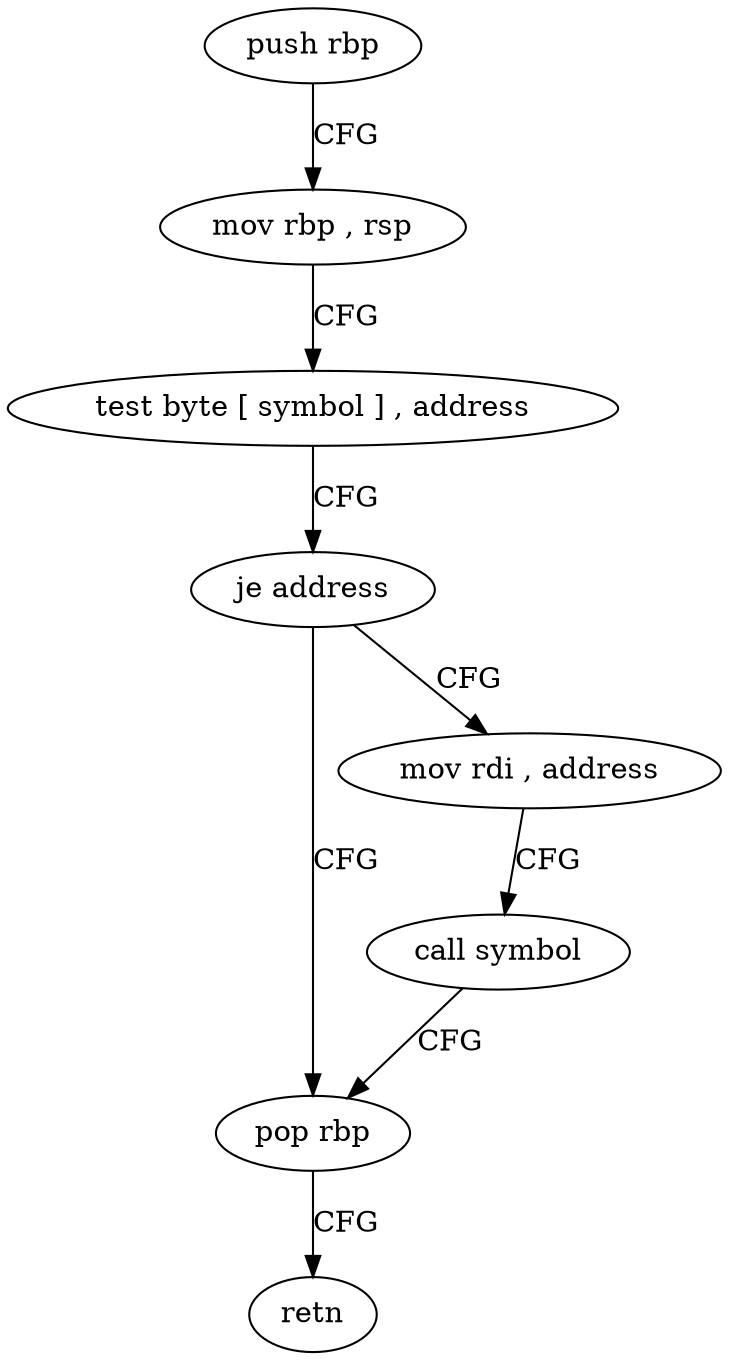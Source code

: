 digraph "func" {
"4229616" [label = "push rbp" ]
"4229617" [label = "mov rbp , rsp" ]
"4229620" [label = "test byte [ symbol ] , address" ]
"4229628" [label = "je address" ]
"4229649" [label = "pop rbp" ]
"4229634" [label = "mov rdi , address" ]
"4229650" [label = "retn" ]
"4229644" [label = "call symbol" ]
"4229616" -> "4229617" [ label = "CFG" ]
"4229617" -> "4229620" [ label = "CFG" ]
"4229620" -> "4229628" [ label = "CFG" ]
"4229628" -> "4229649" [ label = "CFG" ]
"4229628" -> "4229634" [ label = "CFG" ]
"4229649" -> "4229650" [ label = "CFG" ]
"4229634" -> "4229644" [ label = "CFG" ]
"4229644" -> "4229649" [ label = "CFG" ]
}
